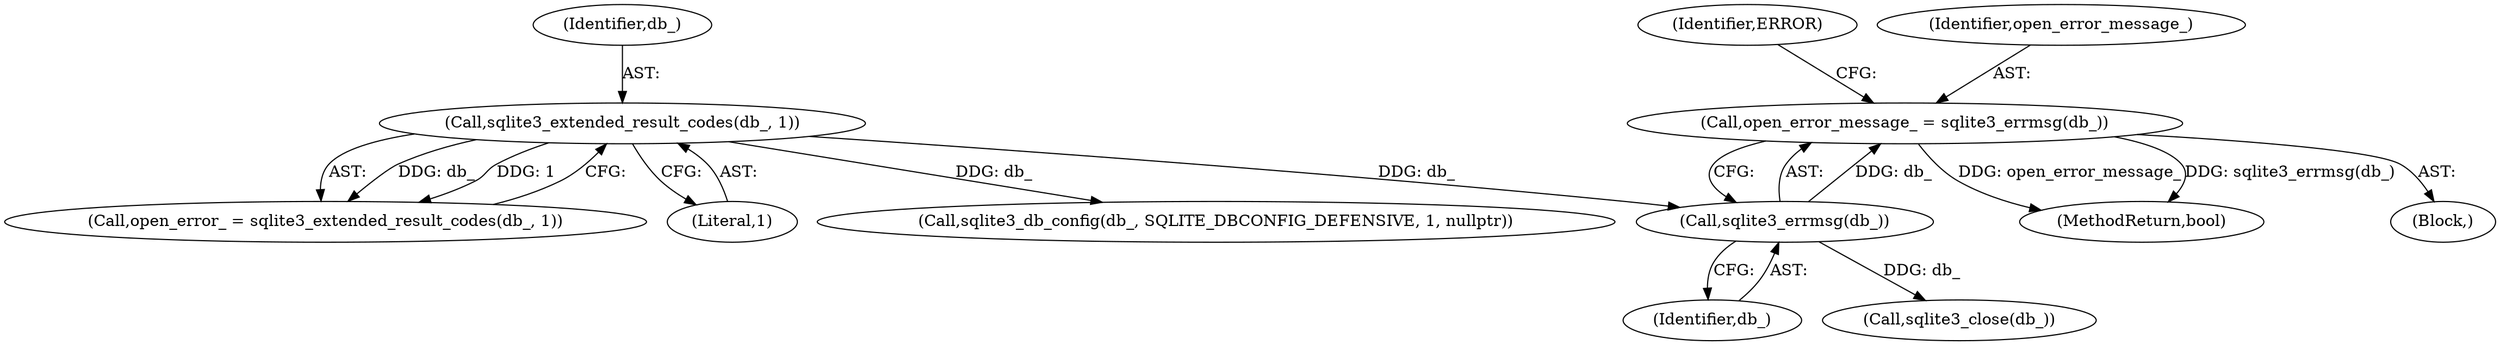 digraph "0_Chrome_a06c5187775536a68f035f16cdb8bc47b9bfad24@API" {
"1000152" [label="(Call,open_error_message_ = sqlite3_errmsg(db_))"];
"1000154" [label="(Call,sqlite3_errmsg(db_))"];
"1000144" [label="(Call,sqlite3_extended_result_codes(db_, 1))"];
"1000144" [label="(Call,sqlite3_extended_result_codes(db_, 1))"];
"1000158" [label="(Identifier,ERROR)"];
"1000223" [label="(MethodReturn,bool)"];
"1000145" [label="(Identifier,db_)"];
"1000142" [label="(Call,open_error_ = sqlite3_extended_result_codes(db_, 1))"];
"1000155" [label="(Identifier,db_)"];
"1000162" [label="(Call,sqlite3_close(db_))"];
"1000153" [label="(Identifier,open_error_message_)"];
"1000146" [label="(Literal,1)"];
"1000171" [label="(Call,sqlite3_db_config(db_, SQLITE_DBCONFIG_DEFENSIVE, 1, nullptr))"];
"1000152" [label="(Call,open_error_message_ = sqlite3_errmsg(db_))"];
"1000154" [label="(Call,sqlite3_errmsg(db_))"];
"1000151" [label="(Block,)"];
"1000152" -> "1000151"  [label="AST: "];
"1000152" -> "1000154"  [label="CFG: "];
"1000153" -> "1000152"  [label="AST: "];
"1000154" -> "1000152"  [label="AST: "];
"1000158" -> "1000152"  [label="CFG: "];
"1000152" -> "1000223"  [label="DDG: open_error_message_"];
"1000152" -> "1000223"  [label="DDG: sqlite3_errmsg(db_)"];
"1000154" -> "1000152"  [label="DDG: db_"];
"1000154" -> "1000155"  [label="CFG: "];
"1000155" -> "1000154"  [label="AST: "];
"1000144" -> "1000154"  [label="DDG: db_"];
"1000154" -> "1000162"  [label="DDG: db_"];
"1000144" -> "1000142"  [label="AST: "];
"1000144" -> "1000146"  [label="CFG: "];
"1000145" -> "1000144"  [label="AST: "];
"1000146" -> "1000144"  [label="AST: "];
"1000142" -> "1000144"  [label="CFG: "];
"1000144" -> "1000142"  [label="DDG: db_"];
"1000144" -> "1000142"  [label="DDG: 1"];
"1000144" -> "1000171"  [label="DDG: db_"];
}

